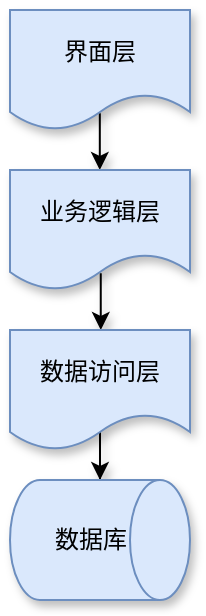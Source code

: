 <mxfile version="13.7.9" type="device"><diagram id="FxMbpyDDI_e7r2kE3yq9" name="Page-1"><mxGraphModel dx="192" dy="113" grid="1" gridSize="10" guides="1" tooltips="1" connect="1" arrows="1" fold="1" page="1" pageScale="1" pageWidth="827" pageHeight="1169" math="0" shadow="0"><root><mxCell id="0"/><mxCell id="1" parent="0"/><mxCell id="nmvQtODI99H2dB0vslC_-6" style="edgeStyle=orthogonalEdgeStyle;rounded=0;orthogonalLoop=1;jettySize=auto;html=1;exitX=0.499;exitY=0.861;exitDx=0;exitDy=0;exitPerimeter=0;shadow=1;" parent="1" source="nmvQtODI99H2dB0vslC_-1" target="nmvQtODI99H2dB0vslC_-2" edge="1"><mxGeometry relative="1" as="geometry"/></mxCell><mxCell id="nmvQtODI99H2dB0vslC_-1" value="界面层" style="shape=document;whiteSpace=wrap;html=1;boundedLbl=1;fillColor=#dae8fc;strokeColor=#6c8ebf;shadow=1;" parent="1" vertex="1"><mxGeometry x="510" y="40" width="90" height="60" as="geometry"/></mxCell><mxCell id="nmvQtODI99H2dB0vslC_-7" style="edgeStyle=orthogonalEdgeStyle;rounded=0;orthogonalLoop=1;jettySize=auto;html=1;exitX=0.504;exitY=0.861;exitDx=0;exitDy=0;exitPerimeter=0;shadow=1;" parent="1" source="nmvQtODI99H2dB0vslC_-2" target="nmvQtODI99H2dB0vslC_-3" edge="1"><mxGeometry relative="1" as="geometry"/></mxCell><mxCell id="nmvQtODI99H2dB0vslC_-2" value="业务逻辑层" style="shape=document;whiteSpace=wrap;html=1;boundedLbl=1;fillColor=#dae8fc;strokeColor=#6c8ebf;shadow=1;" parent="1" vertex="1"><mxGeometry x="510" y="120" width="90" height="60" as="geometry"/></mxCell><mxCell id="nmvQtODI99H2dB0vslC_-8" style="edgeStyle=orthogonalEdgeStyle;rounded=0;orthogonalLoop=1;jettySize=auto;html=1;exitX=0.5;exitY=0.833;exitDx=0;exitDy=0;exitPerimeter=0;shadow=1;" parent="1" source="nmvQtODI99H2dB0vslC_-3" target="nmvQtODI99H2dB0vslC_-4" edge="1"><mxGeometry relative="1" as="geometry"/></mxCell><mxCell id="nmvQtODI99H2dB0vslC_-3" value="数据访问层" style="shape=document;whiteSpace=wrap;html=1;boundedLbl=1;fillColor=#dae8fc;strokeColor=#6c8ebf;shadow=1;" parent="1" vertex="1"><mxGeometry x="510" y="200" width="90" height="60" as="geometry"/></mxCell><mxCell id="nmvQtODI99H2dB0vslC_-4" value="" style="shape=cylinder3;whiteSpace=wrap;html=1;boundedLbl=1;backgroundOutline=1;size=15;rotation=90;fillColor=#dae8fc;strokeColor=#6c8ebf;shadow=1;" parent="1" vertex="1"><mxGeometry x="525" y="260" width="60" height="90" as="geometry"/></mxCell><mxCell id="nmvQtODI99H2dB0vslC_-5" value="数据库" style="text;html=1;align=center;verticalAlign=middle;resizable=0;points=[];autosize=1;shadow=1;" parent="1" vertex="1"><mxGeometry x="525" y="295" width="50" height="20" as="geometry"/></mxCell></root></mxGraphModel></diagram></mxfile>